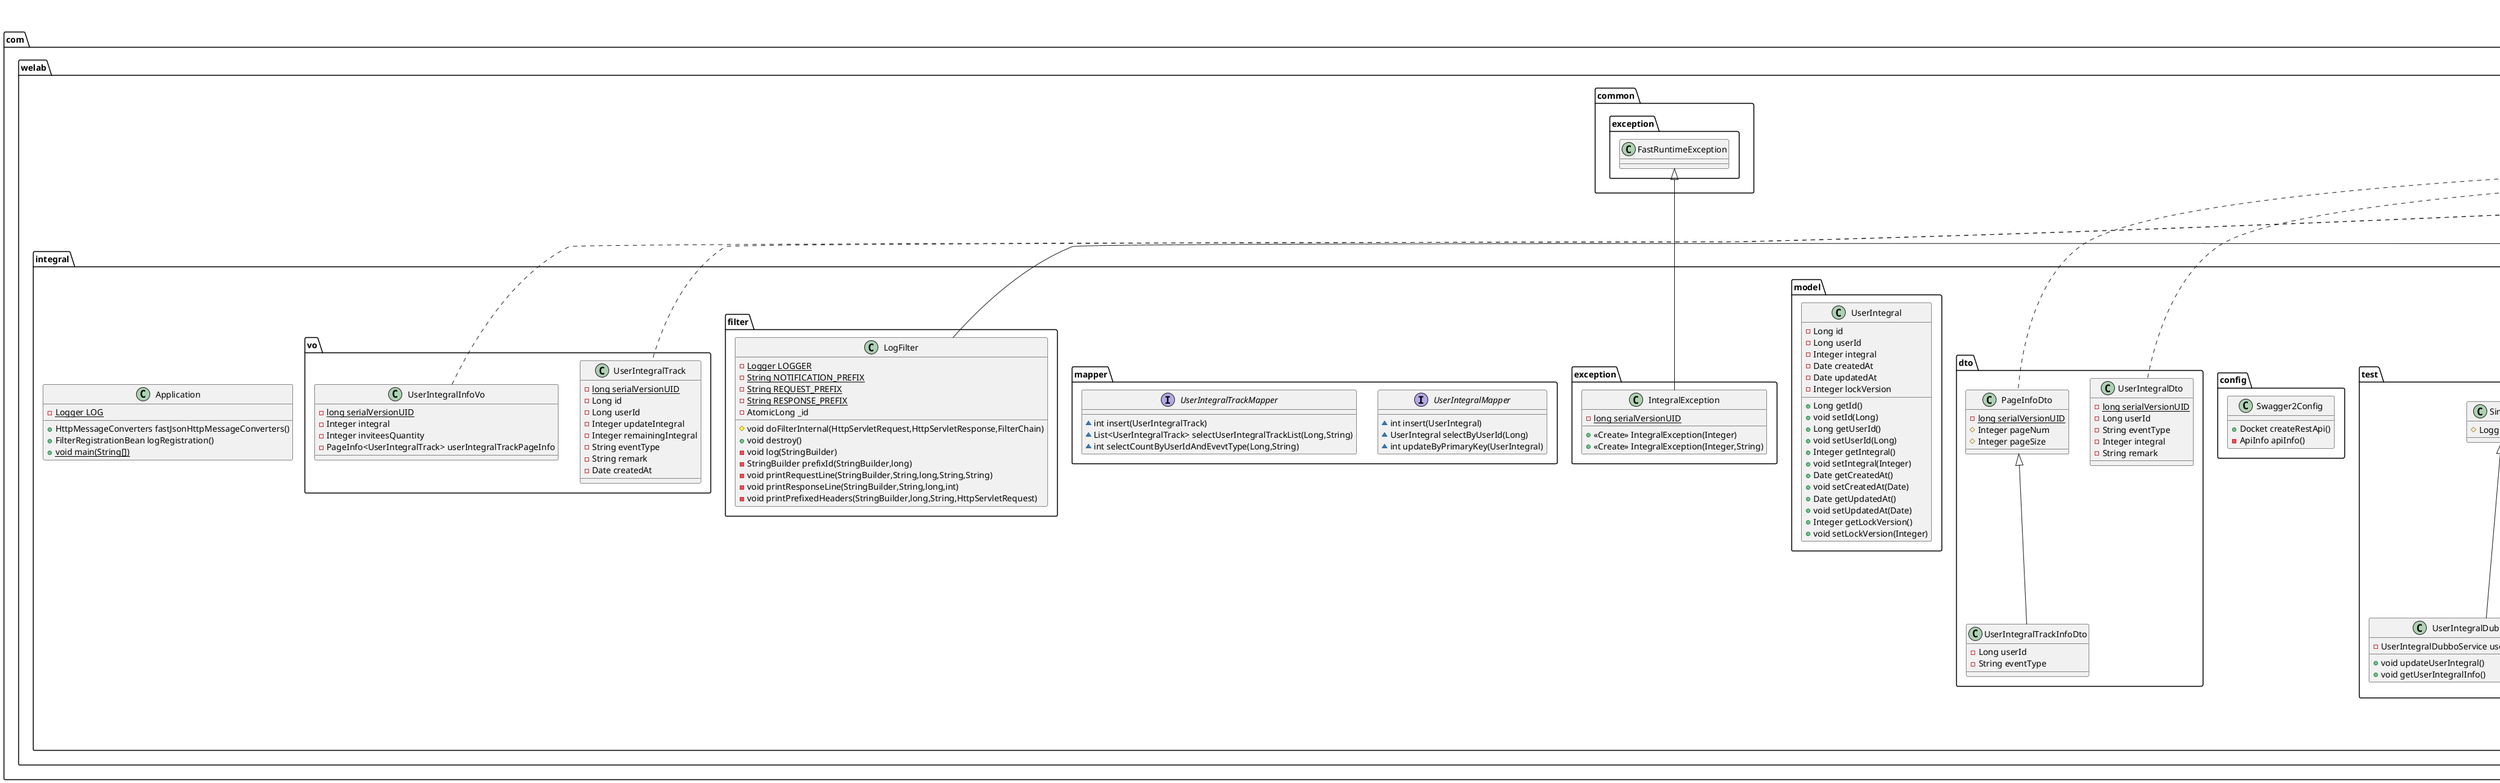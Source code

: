 @startuml
class com.welab.integral.service.UserIntegralService {
- Logger logger
- UserIntegralMapper userIntegralMapper
+ UserIntegral getUserIntegralByUserId(Long)
+ Integer addOrUpdateUserIntegral(UserIntegral)
}
interface com.welab.integral.common.Urls {
~ String ROOT
~ String ROOT_DESC
~ String V1
}
class com.welab.integral.test.UserIntegralDubboServiceTest {
- UserIntegralDubboService userIntegralDubboService
+ void updateUserIntegral()
+ void getUserIntegralInfo()
}
class com.welab.integral.test.TempTest {
- DefaultConfigService defaultConfigService
+ void yaml()
+ void yaml2()
}
class com.welab.integral.config.Swagger2Config {
+ Docket createRestApi()
- ApiInfo apiInfo()
}
class com.welab.integral.dto.UserIntegralTrackInfoDto {
- Long userId
- String eventType
}
class com.welab.integral.service.impl.UserIntegralDubboServiceImpl {
- Logger logger
- UserIntegralService userIntegralService
- UserIntegralTrackMapper userIntegralTrackMapper
+ Integer getUserRemainingIntegral(Long)
+ Integer getQuantityByEventType(Long,String)
+ Response<PageInfo<UserIntegralTrack>> getPageUserIntegralTrackBy(UserIntegralTrackInfoDto)
+ Response<UserIntegralInfoVo> getUserIntegralInfo(UserIntegralTrackInfoDto)
+ void updateUserIntegral(UserIntegralDto)
}
class com.welab.integral.model.UserIntegral {
- Long id
- Long userId
- Integer integral
- Date createdAt
- Date updatedAt
- Integer lockVersion
+ Long getId()
+ void setId(Long)
+ Long getUserId()
+ void setUserId(Long)
+ Integer getIntegral()
+ void setIntegral(Integer)
+ Date getCreatedAt()
+ void setCreatedAt(Date)
+ Date getUpdatedAt()
+ void setUpdatedAt(Date)
+ Integer getLockVersion()
+ void setLockVersion(Integer)
}
class com.welab.integral.exception.IntegralException {
- {static} long serialVersionUID
+ <<Create>> IntegralException(Integer)
+ <<Create>> IntegralException(Integer,String)
}
class com.welab.integral.dto.UserIntegralDto {
- {static} long serialVersionUID
- Long userId
- String eventType
- Integer integral
- String remark
}
interface com.welab.integral.mapper.UserIntegralMapper {
~ int insert(UserIntegral)
~ UserIntegral selectByUserId(Long)
~ int updateByPrimaryKey(UserIntegral)
}
class com.welab.integral.test.ScaffoldTest {
- DefaultConfigService config
- String ZOOKEEPER_URL
+ void test1()
+ void appId()
}
interface com.welab.integral.service.UserIntegralDubboService {
~ Integer getUserRemainingIntegral(Long)
~ Integer getQuantityByEventType(Long,String)
~ void updateUserIntegral(UserIntegralDto)
~ Response<PageInfo<UserIntegralTrack>> getPageUserIntegralTrackBy(UserIntegralTrackInfoDto)
~ Response<UserIntegralInfoVo> getUserIntegralInfo(UserIntegralTrackInfoDto)
}
class com.welab.integral.vo.UserIntegralTrack {
- {static} long serialVersionUID
- Long id
- Long userId
- Integer updateIntegral
- Integer remainingIntegral
- String eventType
- String remark
- Date createdAt
}
class com.welab.integral.filter.LogFilter {
- {static} Logger LOGGER
- {static} String NOTIFICATION_PREFIX
- {static} String REQUEST_PREFIX
- {static} String RESPONSE_PREFIX
- AtomicLong _id
# void doFilterInternal(HttpServletRequest,HttpServletResponse,FilterChain)
+ void destroy()
- void log(StringBuilder)
- StringBuilder prefixId(StringBuilder,long)
- void printRequestLine(StringBuilder,String,long,String,String)
- void printResponseLine(StringBuilder,String,long,int)
- void printPrefixedHeaders(StringBuilder,long,String,HttpServletRequest)
}
class com.welab.integral.Application {
- {static} Logger LOG
+ HttpMessageConverters fastJsonHttpMessageConverters()
+ FilterRegistrationBean logRegistration()
+ {static} void main(String[])
}
class com.welab.integral.test.SimpleTest {
# Logger logger
}
class com.welab.integral.dto.PageInfoDto {
- {static} long serialVersionUID
# Integer pageNum
# Integer pageSize
}
class com.welab.integral.vo.UserIntegralInfoVo {
- {static} long serialVersionUID
- Integer integral
- Integer inviteesQuantity
- PageInfo<UserIntegralTrack> userIntegralTrackPageInfo
}
interface com.welab.integral.mapper.UserIntegralTrackMapper {
~ int insert(UserIntegralTrack)
~ List<UserIntegralTrack> selectUserIntegralTrackList(Long,String)
~ int selectCountByUserIdAndEvevtType(Long,String)
}


com.welab.integral.test.SimpleTest <|-- com.welab.integral.test.UserIntegralDubboServiceTest
com.welab.integral.dto.PageInfoDto <|-- com.welab.integral.dto.UserIntegralTrackInfoDto
com.welab.integral.service.UserIntegralDubboService <|.. com.welab.integral.service.impl.UserIntegralDubboServiceImpl
com.welab.common.exception.FastRuntimeException <|-- com.welab.integral.exception.IntegralException
java.io.Serializable <|.. com.welab.integral.dto.UserIntegralDto
com.welab.integral.test.SimpleTest <|-- com.welab.integral.test.ScaffoldTest
java.io.Serializable <|.. com.welab.integral.vo.UserIntegralTrack
org.springframework.web.filter.OncePerRequestFilter <|-- com.welab.integral.filter.LogFilter
org.springframework.test.context.junit4.AbstractJUnit4SpringContextTests <|-- com.welab.integral.test.SimpleTest
java.io.Serializable <|.. com.welab.integral.dto.PageInfoDto
java.io.Serializable <|.. com.welab.integral.vo.UserIntegralInfoVo
@enduml